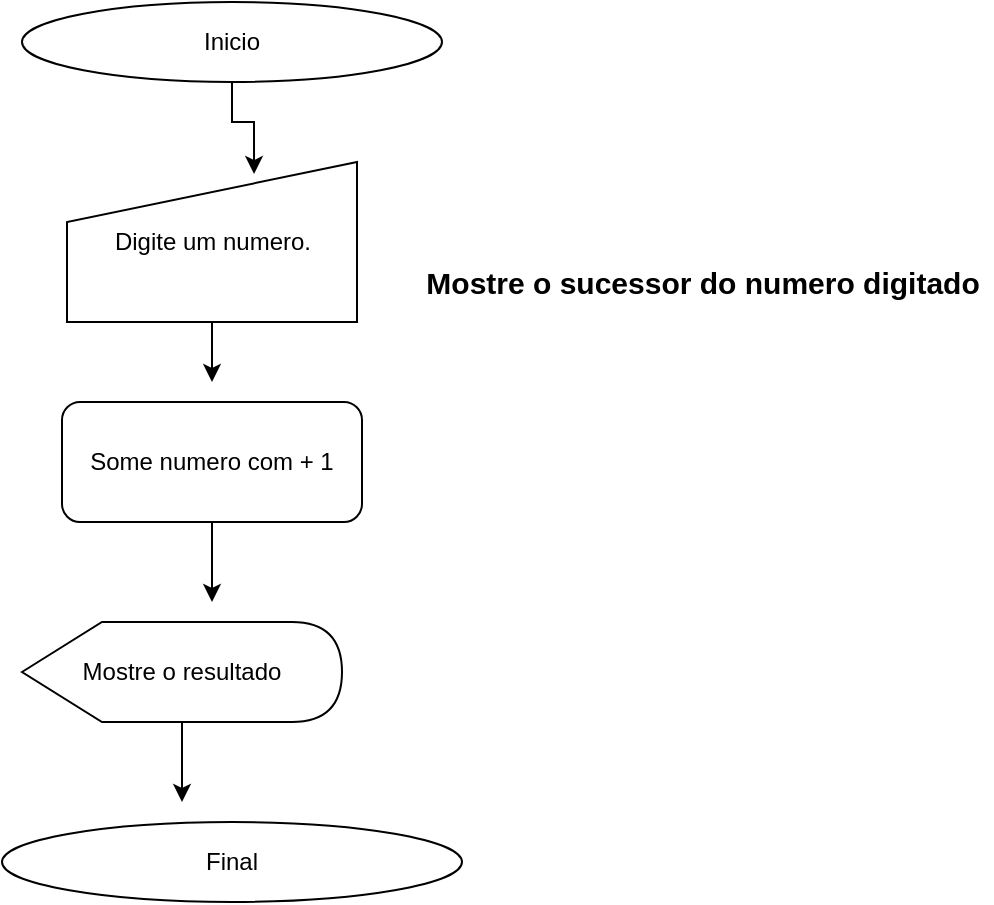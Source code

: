 <mxfile version="14.3.1" type="github">
  <diagram id="C5RBs43oDa-KdzZeNtuy" name="Page-1">
    <mxGraphModel dx="868" dy="450" grid="1" gridSize="10" guides="1" tooltips="1" connect="1" arrows="1" fold="1" page="1" pageScale="1" pageWidth="827" pageHeight="1169" math="0" shadow="0">
      <root>
        <mxCell id="WIyWlLk6GJQsqaUBKTNV-0" />
        <mxCell id="WIyWlLk6GJQsqaUBKTNV-1" parent="WIyWlLk6GJQsqaUBKTNV-0" />
        <mxCell id="4njwoKABE3ujROfuFlGZ-3" style="edgeStyle=orthogonalEdgeStyle;rounded=0;orthogonalLoop=1;jettySize=auto;html=1;entryX=0.645;entryY=0.075;entryDx=0;entryDy=0;entryPerimeter=0;" edge="1" parent="WIyWlLk6GJQsqaUBKTNV-1" source="4njwoKABE3ujROfuFlGZ-0" target="4njwoKABE3ujROfuFlGZ-2">
          <mxGeometry relative="1" as="geometry" />
        </mxCell>
        <mxCell id="4njwoKABE3ujROfuFlGZ-0" value="&lt;font style=&quot;vertical-align: inherit&quot;&gt;&lt;font style=&quot;vertical-align: inherit&quot;&gt;Inicio&lt;/font&gt;&lt;/font&gt;" style="ellipse;whiteSpace=wrap;html=1;align=center;newEdgeStyle={&quot;edgeStyle&quot;:&quot;entityRelationEdgeStyle&quot;,&quot;startArrow&quot;:&quot;none&quot;,&quot;endArrow&quot;:&quot;none&quot;,&quot;segment&quot;:10,&quot;curved&quot;:1};treeFolding=1;treeMoving=1;" vertex="1" parent="WIyWlLk6GJQsqaUBKTNV-1">
          <mxGeometry x="10" y="10" width="210" height="40" as="geometry" />
        </mxCell>
        <mxCell id="4njwoKABE3ujROfuFlGZ-1" value="&lt;font style=&quot;vertical-align: inherit&quot;&gt;&lt;font style=&quot;vertical-align: inherit&quot;&gt;&lt;font style=&quot;vertical-align: inherit&quot;&gt;&lt;font style=&quot;vertical-align: inherit&quot;&gt;Final&lt;/font&gt;&lt;/font&gt;&lt;/font&gt;&lt;/font&gt;" style="ellipse;whiteSpace=wrap;html=1;align=center;newEdgeStyle={&quot;edgeStyle&quot;:&quot;entityRelationEdgeStyle&quot;,&quot;startArrow&quot;:&quot;none&quot;,&quot;endArrow&quot;:&quot;none&quot;,&quot;segment&quot;:10,&quot;curved&quot;:1};treeFolding=1;treeMoving=1;" vertex="1" parent="WIyWlLk6GJQsqaUBKTNV-1">
          <mxGeometry y="420" width="230" height="40" as="geometry" />
        </mxCell>
        <mxCell id="4njwoKABE3ujROfuFlGZ-6" style="edgeStyle=orthogonalEdgeStyle;rounded=0;orthogonalLoop=1;jettySize=auto;html=1;" edge="1" parent="WIyWlLk6GJQsqaUBKTNV-1" source="4njwoKABE3ujROfuFlGZ-2">
          <mxGeometry relative="1" as="geometry">
            <mxPoint x="105" y="200" as="targetPoint" />
          </mxGeometry>
        </mxCell>
        <mxCell id="4njwoKABE3ujROfuFlGZ-2" value="&lt;font style=&quot;vertical-align: inherit&quot;&gt;&lt;font style=&quot;vertical-align: inherit&quot;&gt;Digite um numero.&lt;/font&gt;&lt;/font&gt;" style="shape=manualInput;whiteSpace=wrap;html=1;" vertex="1" parent="WIyWlLk6GJQsqaUBKTNV-1">
          <mxGeometry x="32.5" y="90" width="145" height="80" as="geometry" />
        </mxCell>
        <mxCell id="4njwoKABE3ujROfuFlGZ-8" style="edgeStyle=orthogonalEdgeStyle;rounded=0;orthogonalLoop=1;jettySize=auto;html=1;" edge="1" parent="WIyWlLk6GJQsqaUBKTNV-1" source="4njwoKABE3ujROfuFlGZ-4">
          <mxGeometry relative="1" as="geometry">
            <mxPoint x="90" y="410" as="targetPoint" />
          </mxGeometry>
        </mxCell>
        <mxCell id="4njwoKABE3ujROfuFlGZ-4" value="&lt;font style=&quot;vertical-align: inherit&quot;&gt;&lt;font style=&quot;vertical-align: inherit&quot;&gt;Mostre o resultado&lt;/font&gt;&lt;/font&gt;" style="shape=display;whiteSpace=wrap;html=1;" vertex="1" parent="WIyWlLk6GJQsqaUBKTNV-1">
          <mxGeometry x="10" y="320" width="160" height="50" as="geometry" />
        </mxCell>
        <mxCell id="4njwoKABE3ujROfuFlGZ-7" style="edgeStyle=orthogonalEdgeStyle;rounded=0;orthogonalLoop=1;jettySize=auto;html=1;" edge="1" parent="WIyWlLk6GJQsqaUBKTNV-1" source="4njwoKABE3ujROfuFlGZ-5">
          <mxGeometry relative="1" as="geometry">
            <mxPoint x="105" y="310" as="targetPoint" />
          </mxGeometry>
        </mxCell>
        <mxCell id="4njwoKABE3ujROfuFlGZ-5" value="&lt;font style=&quot;vertical-align: inherit&quot;&gt;&lt;font style=&quot;vertical-align: inherit&quot;&gt;&lt;font style=&quot;vertical-align: inherit&quot;&gt;&lt;font style=&quot;vertical-align: inherit&quot;&gt;Some numero com + 1&lt;/font&gt;&lt;/font&gt;&lt;/font&gt;&lt;/font&gt;" style="rounded=1;whiteSpace=wrap;html=1;" vertex="1" parent="WIyWlLk6GJQsqaUBKTNV-1">
          <mxGeometry x="30" y="210" width="150" height="60" as="geometry" />
        </mxCell>
        <mxCell id="4njwoKABE3ujROfuFlGZ-9" value="&lt;font style=&quot;vertical-align: inherit&quot;&gt;&lt;font style=&quot;vertical-align: inherit&quot;&gt;&lt;font style=&quot;vertical-align: inherit&quot;&gt;&lt;font style=&quot;vertical-align: inherit&quot; size=&quot;1&quot;&gt;&lt;b style=&quot;font-size: 15px&quot;&gt;Mostre o sucessor do numero digitado&lt;/b&gt;&lt;/font&gt;&lt;/font&gt;&lt;/font&gt;&lt;/font&gt;" style="text;html=1;align=center;verticalAlign=middle;resizable=0;points=[];autosize=1;" vertex="1" parent="WIyWlLk6GJQsqaUBKTNV-1">
          <mxGeometry x="205" y="140" width="290" height="20" as="geometry" />
        </mxCell>
      </root>
    </mxGraphModel>
  </diagram>
</mxfile>
